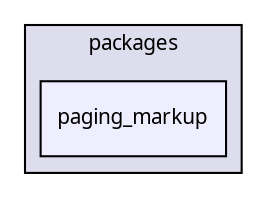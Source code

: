 digraph "packages/gui/packages/paging/packages/paging_markup/" {
  compound=true
  node [ fontsize="10", fontname="FreeSans.ttf"];
  edge [ labelfontsize="10", labelfontname="FreeSans.ttf"];
  subgraph clusterdir_2b1c35edb4dad933213d5fba65de91c6 {
    graph [ bgcolor="#ddddee", pencolor="black", label="packages" fontname="FreeSans.ttf", fontsize="10", URL="dir_2b1c35edb4dad933213d5fba65de91c6.html"]
  dir_4cb20f46f426d3156d5d638d6d9cf7c2 [shape=box, label="paging_markup", style="filled", fillcolor="#eeeeff", pencolor="black", URL="dir_4cb20f46f426d3156d5d638d6d9cf7c2.html"];
  }
}
